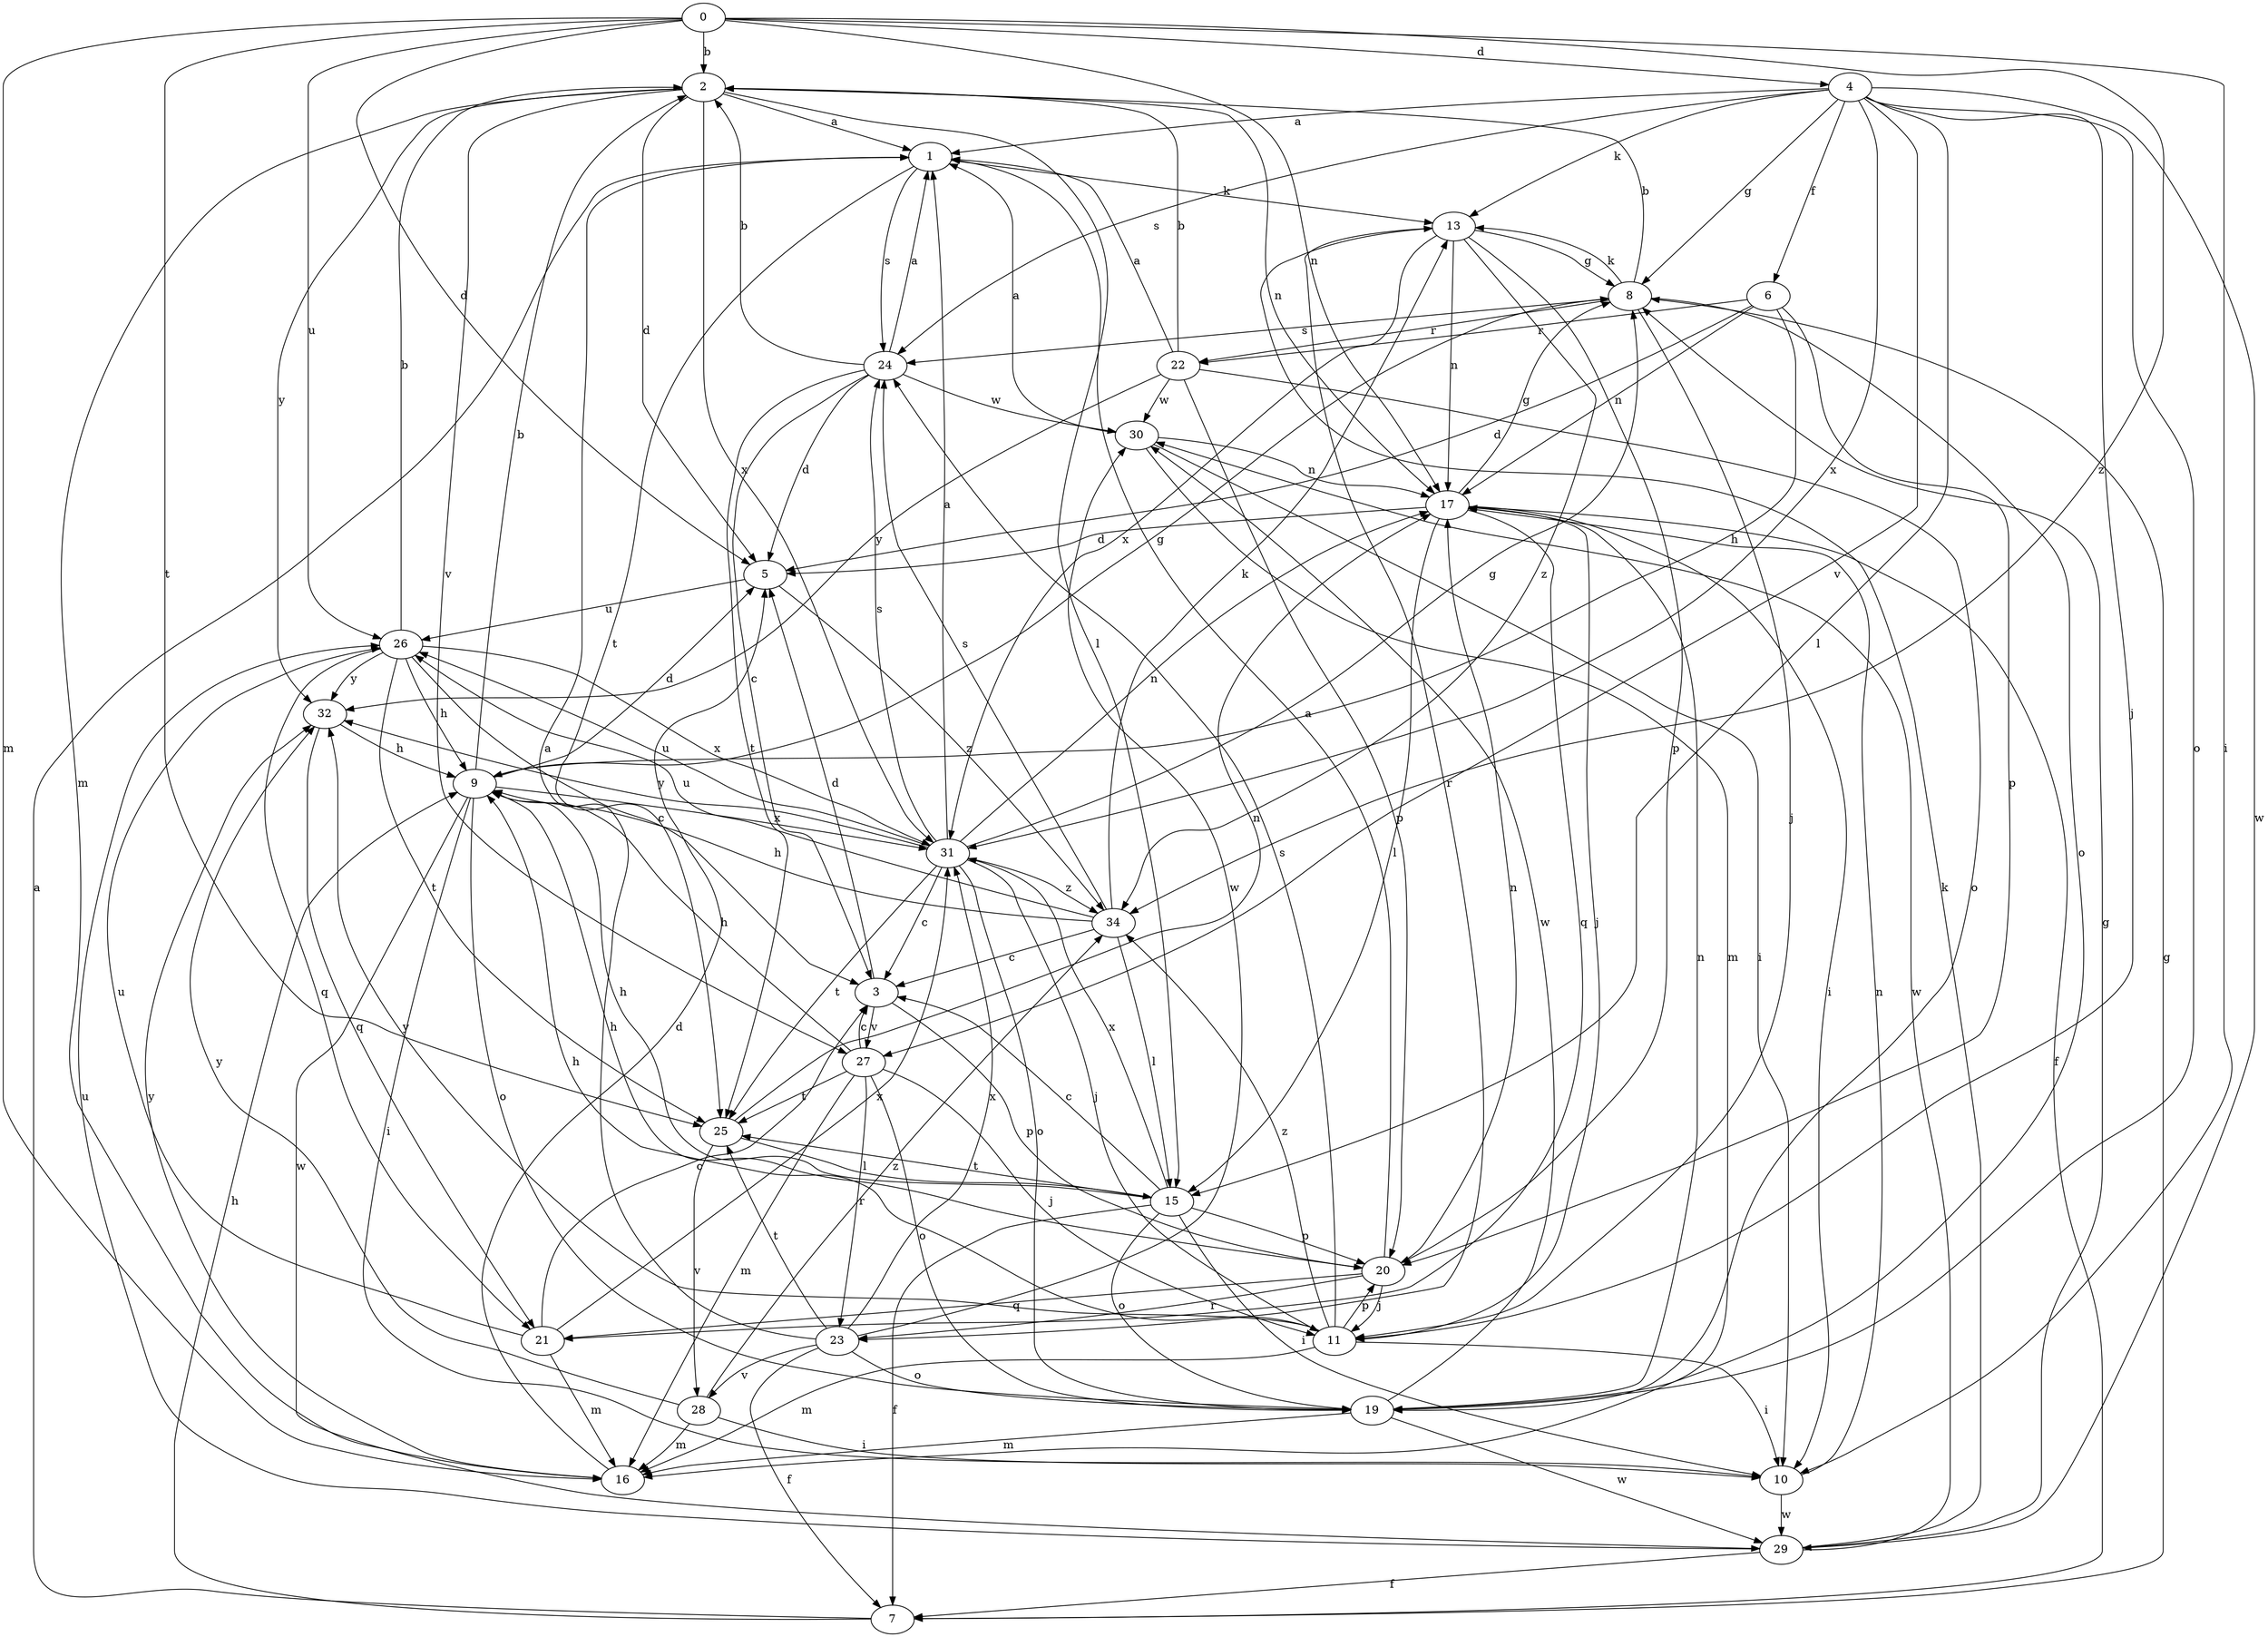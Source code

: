 strict digraph  {
0;
1;
2;
3;
4;
5;
6;
7;
8;
9;
10;
11;
13;
15;
16;
17;
19;
20;
21;
22;
23;
24;
25;
26;
27;
28;
29;
30;
31;
32;
34;
0 -> 2  [label=b];
0 -> 4  [label=d];
0 -> 5  [label=d];
0 -> 10  [label=i];
0 -> 16  [label=m];
0 -> 17  [label=n];
0 -> 25  [label=t];
0 -> 26  [label=u];
0 -> 34  [label=z];
1 -> 13  [label=k];
1 -> 24  [label=s];
1 -> 25  [label=t];
2 -> 1  [label=a];
2 -> 5  [label=d];
2 -> 15  [label=l];
2 -> 16  [label=m];
2 -> 17  [label=n];
2 -> 27  [label=v];
2 -> 31  [label=x];
2 -> 32  [label=y];
3 -> 5  [label=d];
3 -> 20  [label=p];
3 -> 27  [label=v];
4 -> 1  [label=a];
4 -> 6  [label=f];
4 -> 8  [label=g];
4 -> 11  [label=j];
4 -> 13  [label=k];
4 -> 15  [label=l];
4 -> 19  [label=o];
4 -> 24  [label=s];
4 -> 27  [label=v];
4 -> 29  [label=w];
4 -> 31  [label=x];
5 -> 26  [label=u];
5 -> 34  [label=z];
6 -> 5  [label=d];
6 -> 9  [label=h];
6 -> 17  [label=n];
6 -> 20  [label=p];
6 -> 22  [label=r];
7 -> 1  [label=a];
7 -> 8  [label=g];
7 -> 9  [label=h];
8 -> 2  [label=b];
8 -> 11  [label=j];
8 -> 13  [label=k];
8 -> 19  [label=o];
8 -> 22  [label=r];
8 -> 24  [label=s];
9 -> 2  [label=b];
9 -> 5  [label=d];
9 -> 8  [label=g];
9 -> 10  [label=i];
9 -> 19  [label=o];
9 -> 29  [label=w];
9 -> 31  [label=x];
10 -> 17  [label=n];
10 -> 29  [label=w];
11 -> 9  [label=h];
11 -> 10  [label=i];
11 -> 16  [label=m];
11 -> 20  [label=p];
11 -> 24  [label=s];
11 -> 32  [label=y];
11 -> 34  [label=z];
13 -> 8  [label=g];
13 -> 17  [label=n];
13 -> 20  [label=p];
13 -> 23  [label=r];
13 -> 31  [label=x];
13 -> 34  [label=z];
15 -> 3  [label=c];
15 -> 7  [label=f];
15 -> 9  [label=h];
15 -> 10  [label=i];
15 -> 19  [label=o];
15 -> 20  [label=p];
15 -> 25  [label=t];
15 -> 31  [label=x];
16 -> 5  [label=d];
16 -> 32  [label=y];
17 -> 5  [label=d];
17 -> 7  [label=f];
17 -> 8  [label=g];
17 -> 10  [label=i];
17 -> 11  [label=j];
17 -> 15  [label=l];
17 -> 21  [label=q];
19 -> 16  [label=m];
19 -> 17  [label=n];
19 -> 29  [label=w];
19 -> 30  [label=w];
20 -> 1  [label=a];
20 -> 9  [label=h];
20 -> 11  [label=j];
20 -> 17  [label=n];
20 -> 21  [label=q];
20 -> 23  [label=r];
21 -> 3  [label=c];
21 -> 16  [label=m];
21 -> 26  [label=u];
21 -> 31  [label=x];
22 -> 1  [label=a];
22 -> 2  [label=b];
22 -> 19  [label=o];
22 -> 20  [label=p];
22 -> 30  [label=w];
22 -> 32  [label=y];
23 -> 1  [label=a];
23 -> 7  [label=f];
23 -> 19  [label=o];
23 -> 25  [label=t];
23 -> 28  [label=v];
23 -> 30  [label=w];
23 -> 31  [label=x];
24 -> 1  [label=a];
24 -> 2  [label=b];
24 -> 3  [label=c];
24 -> 5  [label=d];
24 -> 25  [label=t];
24 -> 30  [label=w];
25 -> 15  [label=l];
25 -> 17  [label=n];
25 -> 28  [label=v];
26 -> 2  [label=b];
26 -> 3  [label=c];
26 -> 9  [label=h];
26 -> 21  [label=q];
26 -> 25  [label=t];
26 -> 31  [label=x];
26 -> 32  [label=y];
27 -> 3  [label=c];
27 -> 9  [label=h];
27 -> 11  [label=j];
27 -> 16  [label=m];
27 -> 19  [label=o];
27 -> 23  [label=r];
27 -> 25  [label=t];
28 -> 10  [label=i];
28 -> 16  [label=m];
28 -> 32  [label=y];
28 -> 34  [label=z];
29 -> 7  [label=f];
29 -> 8  [label=g];
29 -> 13  [label=k];
29 -> 26  [label=u];
29 -> 30  [label=w];
30 -> 1  [label=a];
30 -> 10  [label=i];
30 -> 16  [label=m];
30 -> 17  [label=n];
31 -> 1  [label=a];
31 -> 3  [label=c];
31 -> 8  [label=g];
31 -> 11  [label=j];
31 -> 17  [label=n];
31 -> 19  [label=o];
31 -> 24  [label=s];
31 -> 25  [label=t];
31 -> 26  [label=u];
31 -> 32  [label=y];
31 -> 34  [label=z];
32 -> 9  [label=h];
32 -> 21  [label=q];
34 -> 3  [label=c];
34 -> 9  [label=h];
34 -> 13  [label=k];
34 -> 15  [label=l];
34 -> 24  [label=s];
34 -> 26  [label=u];
}
